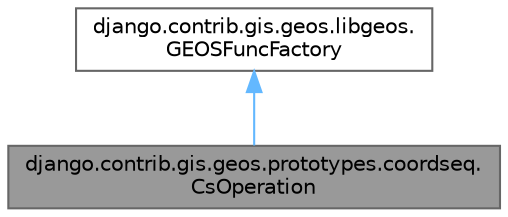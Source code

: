 digraph "django.contrib.gis.geos.prototypes.coordseq.CsOperation"
{
 // LATEX_PDF_SIZE
  bgcolor="transparent";
  edge [fontname=Helvetica,fontsize=10,labelfontname=Helvetica,labelfontsize=10];
  node [fontname=Helvetica,fontsize=10,shape=box,height=0.2,width=0.4];
  Node1 [id="Node000001",label="django.contrib.gis.geos.prototypes.coordseq.\lCsOperation",height=0.2,width=0.4,color="gray40", fillcolor="grey60", style="filled", fontcolor="black",tooltip=" "];
  Node2 -> Node1 [id="edge2_Node000001_Node000002",dir="back",color="steelblue1",style="solid",tooltip=" "];
  Node2 [id="Node000002",label="django.contrib.gis.geos.libgeos.\lGEOSFuncFactory",height=0.2,width=0.4,color="gray40", fillcolor="white", style="filled",URL="$classdjango_1_1contrib_1_1gis_1_1geos_1_1libgeos_1_1GEOSFuncFactory.html",tooltip=" "];
}
